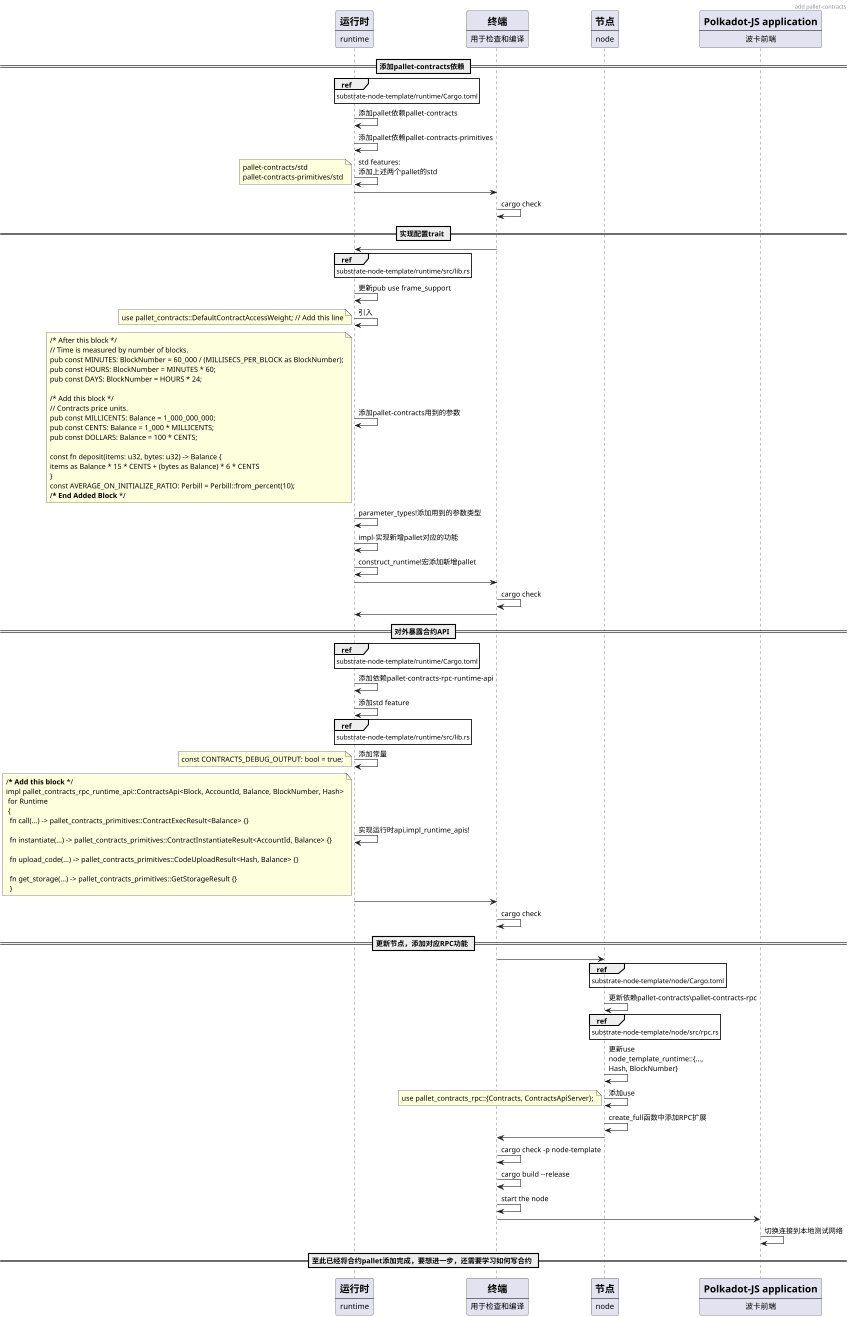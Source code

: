 @startuml
scale 850 width
skinparam maxMessageSize 200
header add pallet-contracts
participant runtime [
    =运行时
    ----
    runtime
]
participant terminal [
    =终端
    ----
    用于检查和编译
]
participant node [
    =节点
    ----
    node
]
participant pkjs [
    =Polkadot-JS application
    ----
    波卡前端
]
== 添加pallet-contracts依赖 ==
ref over runtime
    substrate-node-template/runtime/Cargo.toml
end ref
runtime -> runtime: 添加pallet依赖pallet-contracts
runtime -> runtime: 添加pallet依赖pallet-contracts-primitives
runtime -> runtime: std features: 添加上述两个pallet的std
note left
pallet-contracts/std
pallet-contracts-primitives/std
end note
runtime -> terminal
terminal -> terminal: cargo check
== 实现配置trait ==
terminal -> runtime
ref over runtime
    substrate-node-template/runtime/src/lib.rs
end ref
runtime -> runtime: 更新pub use frame_support
runtime -> runtime: 引入
note left: use pallet_contracts::DefaultContractAccessWeight; // Add this line
runtime -> runtime: 添加pallet-contracts用到的参数
note left
/* After this block */
// Time is measured by number of blocks.
pub const MINUTES: BlockNumber = 60_000 / (MILLISECS_PER_BLOCK as BlockNumber);
pub const HOURS: BlockNumber = MINUTES * 60;
pub const DAYS: BlockNumber = HOURS * 24;

/* Add this block */
// Contracts price units.
pub const MILLICENTS: Balance = 1_000_000_000;
pub const CENTS: Balance = 1_000 * MILLICENTS;
pub const DOLLARS: Balance = 100 * CENTS;

const fn deposit(items: u32, bytes: u32) -> Balance {
items as Balance * 15 * CENTS + (bytes as Balance) * 6 * CENTS
}
const AVERAGE_ON_INITIALIZE_RATIO: Perbill = Perbill::from_percent(10);
/*** End Added Block ***/
end note
runtime -> runtime: parameter_types!添加用到的参数类型
runtime -> runtime: impl-实现新增pallet对应的功能
runtime -> runtime: construct_runtime!宏添加新增pallet
runtime -> terminal
terminal -> terminal: cargo check
terminal -> runtime
== 对外暴露合约API ==
ref over runtime
    substrate-node-template/runtime/Cargo.toml
end ref
runtime -> runtime: 添加依赖pallet-contracts-rpc-runtime-api
runtime -> runtime: 添加std feature
ref over runtime
    substrate-node-template/runtime/src/lib.rs
end ref
runtime -> runtime: 添加常量
note left: const CONTRACTS_DEBUG_OUTPUT: bool = true;
runtime -> runtime: 实现运行时api,impl_runtime_apis!
note left
/*** Add this block ***/
impl pallet_contracts_rpc_runtime_api::ContractsApi<Block, AccountId, Balance, BlockNumber, Hash>
 for Runtime
 {
  fn call(...) -> pallet_contracts_primitives::ContractExecResult<Balance> {}

  fn instantiate(...) -> pallet_contracts_primitives::ContractInstantiateResult<AccountId, Balance> {}

  fn upload_code(...) -> pallet_contracts_primitives::CodeUploadResult<Hash, Balance> {}

  fn get_storage(...) -> pallet_contracts_primitives::GetStorageResult {}
  }
end note
runtime -> terminal
terminal -> terminal: cargo check
== 更新节点，添加对应RPC功能 ==
terminal -> node
ref over node
    substrate-node-template/node/Cargo.toml
end ref
node -> node: 更新依赖pallet-contracts\pallet-contracts-rpc
ref over node
    substrate-node-template/node/src/rpc.rs
end ref
node -> node: 更新use node_template_runtime::{..., Hash, BlockNumber}
node -> node: 添加use
note left: use pallet_contracts_rpc::{Contracts, ContractsApiServer};
node -> node: create_full函数中添加RPC扩展
node -> terminal
terminal -> terminal: cargo check -p node-template
terminal -> terminal: cargo build --release
terminal -> terminal: start the node
terminal -> pkjs
pkjs -> pkjs: 切换连接到本地测试网络
== 至此已经将合约pallet添加完成，要想进一步，还需要学习如何写合约 ==

@enduml
